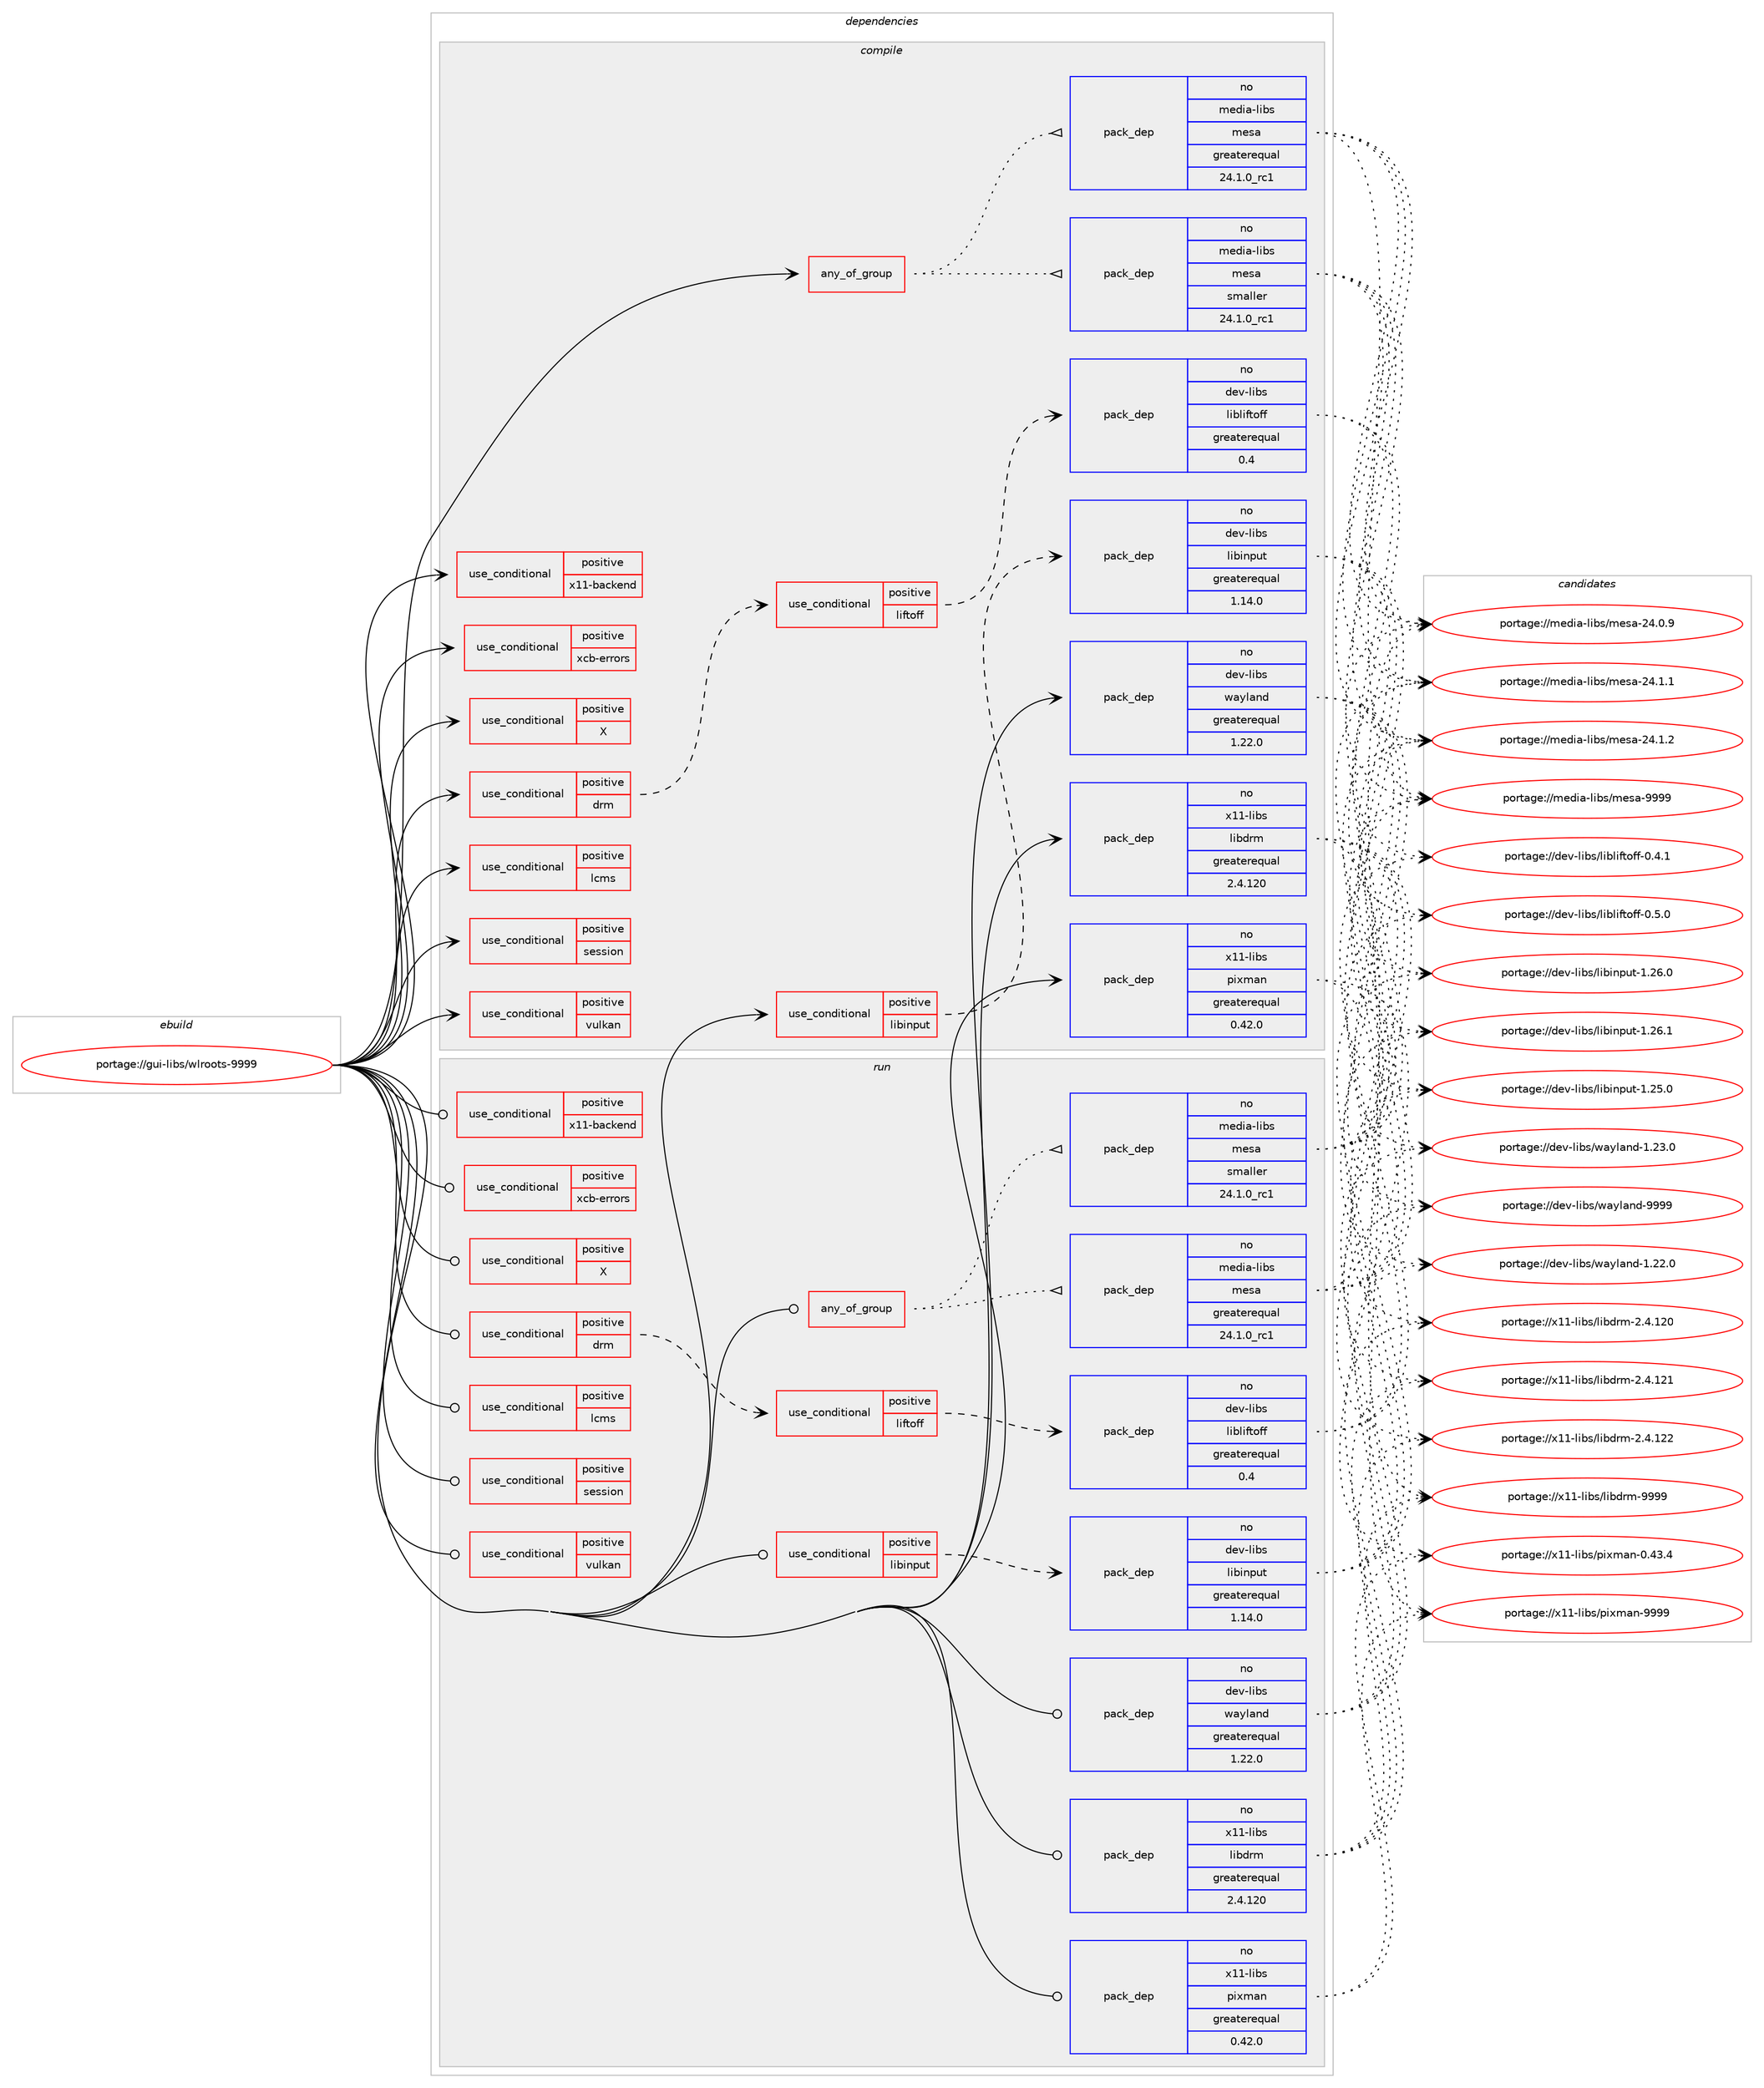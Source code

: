 digraph prolog {

# *************
# Graph options
# *************

newrank=true;
concentrate=true;
compound=true;
graph [rankdir=LR,fontname=Helvetica,fontsize=10,ranksep=1.5];#, ranksep=2.5, nodesep=0.2];
edge  [arrowhead=vee];
node  [fontname=Helvetica,fontsize=10];

# **********
# The ebuild
# **********

subgraph cluster_leftcol {
color=gray;
rank=same;
label=<<i>ebuild</i>>;
id [label="portage://gui-libs/wlroots-9999", color=red, width=4, href="../gui-libs/wlroots-9999.svg"];
}

# ****************
# The dependencies
# ****************

subgraph cluster_midcol {
color=gray;
label=<<i>dependencies</i>>;
subgraph cluster_compile {
fillcolor="#eeeeee";
style=filled;
label=<<i>compile</i>>;
subgraph any1414 {
dependency121779 [label=<<TABLE BORDER="0" CELLBORDER="1" CELLSPACING="0" CELLPADDING="4"><TR><TD CELLPADDING="10">any_of_group</TD></TR></TABLE>>, shape=none, color=red];subgraph pack55070 {
dependency121780 [label=<<TABLE BORDER="0" CELLBORDER="1" CELLSPACING="0" CELLPADDING="4" WIDTH="220"><TR><TD ROWSPAN="6" CELLPADDING="30">pack_dep</TD></TR><TR><TD WIDTH="110">no</TD></TR><TR><TD>media-libs</TD></TR><TR><TD>mesa</TD></TR><TR><TD>greaterequal</TD></TR><TR><TD>24.1.0_rc1</TD></TR></TABLE>>, shape=none, color=blue];
}
dependency121779:e -> dependency121780:w [weight=20,style="dotted",arrowhead="oinv"];
subgraph pack55071 {
dependency121781 [label=<<TABLE BORDER="0" CELLBORDER="1" CELLSPACING="0" CELLPADDING="4" WIDTH="220"><TR><TD ROWSPAN="6" CELLPADDING="30">pack_dep</TD></TR><TR><TD WIDTH="110">no</TD></TR><TR><TD>media-libs</TD></TR><TR><TD>mesa</TD></TR><TR><TD>smaller</TD></TR><TR><TD>24.1.0_rc1</TD></TR></TABLE>>, shape=none, color=blue];
}
dependency121779:e -> dependency121781:w [weight=20,style="dotted",arrowhead="oinv"];
}
id:e -> dependency121779:w [weight=20,style="solid",arrowhead="vee"];
subgraph cond65143 {
dependency121782 [label=<<TABLE BORDER="0" CELLBORDER="1" CELLSPACING="0" CELLPADDING="4"><TR><TD ROWSPAN="3" CELLPADDING="10">use_conditional</TD></TR><TR><TD>positive</TD></TR><TR><TD>X</TD></TR></TABLE>>, shape=none, color=red];
# *** BEGIN UNKNOWN DEPENDENCY TYPE (TODO) ***
# dependency121782 -> package_dependency(portage://gui-libs/wlroots-9999,install,no,x11-libs,libxcb,none,[,,],any_same_slot,[])
# *** END UNKNOWN DEPENDENCY TYPE (TODO) ***

# *** BEGIN UNKNOWN DEPENDENCY TYPE (TODO) ***
# dependency121782 -> package_dependency(portage://gui-libs/wlroots-9999,install,no,x11-libs,xcb-util-wm,none,[,,],[],[])
# *** END UNKNOWN DEPENDENCY TYPE (TODO) ***

# *** BEGIN UNKNOWN DEPENDENCY TYPE (TODO) ***
# dependency121782 -> package_dependency(portage://gui-libs/wlroots-9999,install,no,x11-base,xwayland,none,[,,],[],[])
# *** END UNKNOWN DEPENDENCY TYPE (TODO) ***

}
id:e -> dependency121782:w [weight=20,style="solid",arrowhead="vee"];
subgraph cond65144 {
dependency121783 [label=<<TABLE BORDER="0" CELLBORDER="1" CELLSPACING="0" CELLPADDING="4"><TR><TD ROWSPAN="3" CELLPADDING="10">use_conditional</TD></TR><TR><TD>positive</TD></TR><TR><TD>drm</TD></TR></TABLE>>, shape=none, color=red];
# *** BEGIN UNKNOWN DEPENDENCY TYPE (TODO) ***
# dependency121783 -> package_dependency(portage://gui-libs/wlroots-9999,install,no,media-libs,libdisplay-info,none,[,,],[],[])
# *** END UNKNOWN DEPENDENCY TYPE (TODO) ***

# *** BEGIN UNKNOWN DEPENDENCY TYPE (TODO) ***
# dependency121783 -> package_dependency(portage://gui-libs/wlroots-9999,install,no,sys-apps,hwdata,none,[,,],[],[])
# *** END UNKNOWN DEPENDENCY TYPE (TODO) ***

subgraph cond65145 {
dependency121784 [label=<<TABLE BORDER="0" CELLBORDER="1" CELLSPACING="0" CELLPADDING="4"><TR><TD ROWSPAN="3" CELLPADDING="10">use_conditional</TD></TR><TR><TD>positive</TD></TR><TR><TD>liftoff</TD></TR></TABLE>>, shape=none, color=red];
subgraph pack55072 {
dependency121785 [label=<<TABLE BORDER="0" CELLBORDER="1" CELLSPACING="0" CELLPADDING="4" WIDTH="220"><TR><TD ROWSPAN="6" CELLPADDING="30">pack_dep</TD></TR><TR><TD WIDTH="110">no</TD></TR><TR><TD>dev-libs</TD></TR><TR><TD>libliftoff</TD></TR><TR><TD>greaterequal</TD></TR><TR><TD>0.4</TD></TR></TABLE>>, shape=none, color=blue];
}
dependency121784:e -> dependency121785:w [weight=20,style="dashed",arrowhead="vee"];
}
dependency121783:e -> dependency121784:w [weight=20,style="dashed",arrowhead="vee"];
}
id:e -> dependency121783:w [weight=20,style="solid",arrowhead="vee"];
subgraph cond65146 {
dependency121786 [label=<<TABLE BORDER="0" CELLBORDER="1" CELLSPACING="0" CELLPADDING="4"><TR><TD ROWSPAN="3" CELLPADDING="10">use_conditional</TD></TR><TR><TD>positive</TD></TR><TR><TD>lcms</TD></TR></TABLE>>, shape=none, color=red];
# *** BEGIN UNKNOWN DEPENDENCY TYPE (TODO) ***
# dependency121786 -> package_dependency(portage://gui-libs/wlroots-9999,install,no,media-libs,lcms,none,[,,],[slot(2)],[])
# *** END UNKNOWN DEPENDENCY TYPE (TODO) ***

}
id:e -> dependency121786:w [weight=20,style="solid",arrowhead="vee"];
subgraph cond65147 {
dependency121787 [label=<<TABLE BORDER="0" CELLBORDER="1" CELLSPACING="0" CELLPADDING="4"><TR><TD ROWSPAN="3" CELLPADDING="10">use_conditional</TD></TR><TR><TD>positive</TD></TR><TR><TD>libinput</TD></TR></TABLE>>, shape=none, color=red];
subgraph pack55073 {
dependency121788 [label=<<TABLE BORDER="0" CELLBORDER="1" CELLSPACING="0" CELLPADDING="4" WIDTH="220"><TR><TD ROWSPAN="6" CELLPADDING="30">pack_dep</TD></TR><TR><TD WIDTH="110">no</TD></TR><TR><TD>dev-libs</TD></TR><TR><TD>libinput</TD></TR><TR><TD>greaterequal</TD></TR><TR><TD>1.14.0</TD></TR></TABLE>>, shape=none, color=blue];
}
dependency121787:e -> dependency121788:w [weight=20,style="dashed",arrowhead="vee"];
}
id:e -> dependency121787:w [weight=20,style="solid",arrowhead="vee"];
subgraph cond65148 {
dependency121789 [label=<<TABLE BORDER="0" CELLBORDER="1" CELLSPACING="0" CELLPADDING="4"><TR><TD ROWSPAN="3" CELLPADDING="10">use_conditional</TD></TR><TR><TD>positive</TD></TR><TR><TD>session</TD></TR></TABLE>>, shape=none, color=red];
# *** BEGIN UNKNOWN DEPENDENCY TYPE (TODO) ***
# dependency121789 -> package_dependency(portage://gui-libs/wlroots-9999,install,no,sys-auth,seatd,none,[,,],any_same_slot,[])
# *** END UNKNOWN DEPENDENCY TYPE (TODO) ***

# *** BEGIN UNKNOWN DEPENDENCY TYPE (TODO) ***
# dependency121789 -> package_dependency(portage://gui-libs/wlroots-9999,install,no,virtual,libudev,none,[,,],[],[])
# *** END UNKNOWN DEPENDENCY TYPE (TODO) ***

}
id:e -> dependency121789:w [weight=20,style="solid",arrowhead="vee"];
subgraph cond65149 {
dependency121790 [label=<<TABLE BORDER="0" CELLBORDER="1" CELLSPACING="0" CELLPADDING="4"><TR><TD ROWSPAN="3" CELLPADDING="10">use_conditional</TD></TR><TR><TD>positive</TD></TR><TR><TD>vulkan</TD></TR></TABLE>>, shape=none, color=red];
# *** BEGIN UNKNOWN DEPENDENCY TYPE (TODO) ***
# dependency121790 -> package_dependency(portage://gui-libs/wlroots-9999,install,no,dev-util,glslang,none,[,,],any_same_slot,[])
# *** END UNKNOWN DEPENDENCY TYPE (TODO) ***

# *** BEGIN UNKNOWN DEPENDENCY TYPE (TODO) ***
# dependency121790 -> package_dependency(portage://gui-libs/wlroots-9999,install,no,dev-util,vulkan-headers,none,[,,],[],[])
# *** END UNKNOWN DEPENDENCY TYPE (TODO) ***

# *** BEGIN UNKNOWN DEPENDENCY TYPE (TODO) ***
# dependency121790 -> package_dependency(portage://gui-libs/wlroots-9999,install,no,media-libs,vulkan-loader,none,[,,],[],[])
# *** END UNKNOWN DEPENDENCY TYPE (TODO) ***

}
id:e -> dependency121790:w [weight=20,style="solid",arrowhead="vee"];
subgraph cond65150 {
dependency121791 [label=<<TABLE BORDER="0" CELLBORDER="1" CELLSPACING="0" CELLPADDING="4"><TR><TD ROWSPAN="3" CELLPADDING="10">use_conditional</TD></TR><TR><TD>positive</TD></TR><TR><TD>x11-backend</TD></TR></TABLE>>, shape=none, color=red];
# *** BEGIN UNKNOWN DEPENDENCY TYPE (TODO) ***
# dependency121791 -> package_dependency(portage://gui-libs/wlroots-9999,install,no,x11-libs,libxcb,none,[,,],any_same_slot,[])
# *** END UNKNOWN DEPENDENCY TYPE (TODO) ***

# *** BEGIN UNKNOWN DEPENDENCY TYPE (TODO) ***
# dependency121791 -> package_dependency(portage://gui-libs/wlroots-9999,install,no,x11-libs,xcb-util-renderutil,none,[,,],[],[])
# *** END UNKNOWN DEPENDENCY TYPE (TODO) ***

}
id:e -> dependency121791:w [weight=20,style="solid",arrowhead="vee"];
subgraph cond65151 {
dependency121792 [label=<<TABLE BORDER="0" CELLBORDER="1" CELLSPACING="0" CELLPADDING="4"><TR><TD ROWSPAN="3" CELLPADDING="10">use_conditional</TD></TR><TR><TD>positive</TD></TR><TR><TD>xcb-errors</TD></TR></TABLE>>, shape=none, color=red];
# *** BEGIN UNKNOWN DEPENDENCY TYPE (TODO) ***
# dependency121792 -> package_dependency(portage://gui-libs/wlroots-9999,install,no,x11-libs,xcb-util-errors,none,[,,],[],[])
# *** END UNKNOWN DEPENDENCY TYPE (TODO) ***

}
id:e -> dependency121792:w [weight=20,style="solid",arrowhead="vee"];
subgraph pack55074 {
dependency121793 [label=<<TABLE BORDER="0" CELLBORDER="1" CELLSPACING="0" CELLPADDING="4" WIDTH="220"><TR><TD ROWSPAN="6" CELLPADDING="30">pack_dep</TD></TR><TR><TD WIDTH="110">no</TD></TR><TR><TD>dev-libs</TD></TR><TR><TD>wayland</TD></TR><TR><TD>greaterequal</TD></TR><TR><TD>1.22.0</TD></TR></TABLE>>, shape=none, color=blue];
}
id:e -> dependency121793:w [weight=20,style="solid",arrowhead="vee"];
# *** BEGIN UNKNOWN DEPENDENCY TYPE (TODO) ***
# id -> package_dependency(portage://gui-libs/wlroots-9999,install,no,media-libs,libglvnd,none,[,,],[],[])
# *** END UNKNOWN DEPENDENCY TYPE (TODO) ***

subgraph pack55075 {
dependency121794 [label=<<TABLE BORDER="0" CELLBORDER="1" CELLSPACING="0" CELLPADDING="4" WIDTH="220"><TR><TD ROWSPAN="6" CELLPADDING="30">pack_dep</TD></TR><TR><TD WIDTH="110">no</TD></TR><TR><TD>x11-libs</TD></TR><TR><TD>libdrm</TD></TR><TR><TD>greaterequal</TD></TR><TR><TD>2.4.120</TD></TR></TABLE>>, shape=none, color=blue];
}
id:e -> dependency121794:w [weight=20,style="solid",arrowhead="vee"];
# *** BEGIN UNKNOWN DEPENDENCY TYPE (TODO) ***
# id -> package_dependency(portage://gui-libs/wlroots-9999,install,no,x11-libs,libxkbcommon,none,[,,],[],[])
# *** END UNKNOWN DEPENDENCY TYPE (TODO) ***

subgraph pack55076 {
dependency121795 [label=<<TABLE BORDER="0" CELLBORDER="1" CELLSPACING="0" CELLPADDING="4" WIDTH="220"><TR><TD ROWSPAN="6" CELLPADDING="30">pack_dep</TD></TR><TR><TD WIDTH="110">no</TD></TR><TR><TD>x11-libs</TD></TR><TR><TD>pixman</TD></TR><TR><TD>greaterequal</TD></TR><TR><TD>0.42.0</TD></TR></TABLE>>, shape=none, color=blue];
}
id:e -> dependency121795:w [weight=20,style="solid",arrowhead="vee"];
}
subgraph cluster_compileandrun {
fillcolor="#eeeeee";
style=filled;
label=<<i>compile and run</i>>;
}
subgraph cluster_run {
fillcolor="#eeeeee";
style=filled;
label=<<i>run</i>>;
subgraph any1415 {
dependency121796 [label=<<TABLE BORDER="0" CELLBORDER="1" CELLSPACING="0" CELLPADDING="4"><TR><TD CELLPADDING="10">any_of_group</TD></TR></TABLE>>, shape=none, color=red];subgraph pack55077 {
dependency121797 [label=<<TABLE BORDER="0" CELLBORDER="1" CELLSPACING="0" CELLPADDING="4" WIDTH="220"><TR><TD ROWSPAN="6" CELLPADDING="30">pack_dep</TD></TR><TR><TD WIDTH="110">no</TD></TR><TR><TD>media-libs</TD></TR><TR><TD>mesa</TD></TR><TR><TD>greaterequal</TD></TR><TR><TD>24.1.0_rc1</TD></TR></TABLE>>, shape=none, color=blue];
}
dependency121796:e -> dependency121797:w [weight=20,style="dotted",arrowhead="oinv"];
subgraph pack55078 {
dependency121798 [label=<<TABLE BORDER="0" CELLBORDER="1" CELLSPACING="0" CELLPADDING="4" WIDTH="220"><TR><TD ROWSPAN="6" CELLPADDING="30">pack_dep</TD></TR><TR><TD WIDTH="110">no</TD></TR><TR><TD>media-libs</TD></TR><TR><TD>mesa</TD></TR><TR><TD>smaller</TD></TR><TR><TD>24.1.0_rc1</TD></TR></TABLE>>, shape=none, color=blue];
}
dependency121796:e -> dependency121798:w [weight=20,style="dotted",arrowhead="oinv"];
}
id:e -> dependency121796:w [weight=20,style="solid",arrowhead="odot"];
subgraph cond65152 {
dependency121799 [label=<<TABLE BORDER="0" CELLBORDER="1" CELLSPACING="0" CELLPADDING="4"><TR><TD ROWSPAN="3" CELLPADDING="10">use_conditional</TD></TR><TR><TD>positive</TD></TR><TR><TD>X</TD></TR></TABLE>>, shape=none, color=red];
# *** BEGIN UNKNOWN DEPENDENCY TYPE (TODO) ***
# dependency121799 -> package_dependency(portage://gui-libs/wlroots-9999,run,no,x11-libs,libxcb,none,[,,],any_same_slot,[])
# *** END UNKNOWN DEPENDENCY TYPE (TODO) ***

# *** BEGIN UNKNOWN DEPENDENCY TYPE (TODO) ***
# dependency121799 -> package_dependency(portage://gui-libs/wlroots-9999,run,no,x11-libs,xcb-util-wm,none,[,,],[],[])
# *** END UNKNOWN DEPENDENCY TYPE (TODO) ***

# *** BEGIN UNKNOWN DEPENDENCY TYPE (TODO) ***
# dependency121799 -> package_dependency(portage://gui-libs/wlroots-9999,run,no,x11-base,xwayland,none,[,,],[],[])
# *** END UNKNOWN DEPENDENCY TYPE (TODO) ***

}
id:e -> dependency121799:w [weight=20,style="solid",arrowhead="odot"];
subgraph cond65153 {
dependency121800 [label=<<TABLE BORDER="0" CELLBORDER="1" CELLSPACING="0" CELLPADDING="4"><TR><TD ROWSPAN="3" CELLPADDING="10">use_conditional</TD></TR><TR><TD>positive</TD></TR><TR><TD>drm</TD></TR></TABLE>>, shape=none, color=red];
# *** BEGIN UNKNOWN DEPENDENCY TYPE (TODO) ***
# dependency121800 -> package_dependency(portage://gui-libs/wlroots-9999,run,no,media-libs,libdisplay-info,none,[,,],[],[])
# *** END UNKNOWN DEPENDENCY TYPE (TODO) ***

# *** BEGIN UNKNOWN DEPENDENCY TYPE (TODO) ***
# dependency121800 -> package_dependency(portage://gui-libs/wlroots-9999,run,no,sys-apps,hwdata,none,[,,],[],[])
# *** END UNKNOWN DEPENDENCY TYPE (TODO) ***

subgraph cond65154 {
dependency121801 [label=<<TABLE BORDER="0" CELLBORDER="1" CELLSPACING="0" CELLPADDING="4"><TR><TD ROWSPAN="3" CELLPADDING="10">use_conditional</TD></TR><TR><TD>positive</TD></TR><TR><TD>liftoff</TD></TR></TABLE>>, shape=none, color=red];
subgraph pack55079 {
dependency121802 [label=<<TABLE BORDER="0" CELLBORDER="1" CELLSPACING="0" CELLPADDING="4" WIDTH="220"><TR><TD ROWSPAN="6" CELLPADDING="30">pack_dep</TD></TR><TR><TD WIDTH="110">no</TD></TR><TR><TD>dev-libs</TD></TR><TR><TD>libliftoff</TD></TR><TR><TD>greaterequal</TD></TR><TR><TD>0.4</TD></TR></TABLE>>, shape=none, color=blue];
}
dependency121801:e -> dependency121802:w [weight=20,style="dashed",arrowhead="vee"];
}
dependency121800:e -> dependency121801:w [weight=20,style="dashed",arrowhead="vee"];
}
id:e -> dependency121800:w [weight=20,style="solid",arrowhead="odot"];
subgraph cond65155 {
dependency121803 [label=<<TABLE BORDER="0" CELLBORDER="1" CELLSPACING="0" CELLPADDING="4"><TR><TD ROWSPAN="3" CELLPADDING="10">use_conditional</TD></TR><TR><TD>positive</TD></TR><TR><TD>lcms</TD></TR></TABLE>>, shape=none, color=red];
# *** BEGIN UNKNOWN DEPENDENCY TYPE (TODO) ***
# dependency121803 -> package_dependency(portage://gui-libs/wlroots-9999,run,no,media-libs,lcms,none,[,,],[slot(2)],[])
# *** END UNKNOWN DEPENDENCY TYPE (TODO) ***

}
id:e -> dependency121803:w [weight=20,style="solid",arrowhead="odot"];
subgraph cond65156 {
dependency121804 [label=<<TABLE BORDER="0" CELLBORDER="1" CELLSPACING="0" CELLPADDING="4"><TR><TD ROWSPAN="3" CELLPADDING="10">use_conditional</TD></TR><TR><TD>positive</TD></TR><TR><TD>libinput</TD></TR></TABLE>>, shape=none, color=red];
subgraph pack55080 {
dependency121805 [label=<<TABLE BORDER="0" CELLBORDER="1" CELLSPACING="0" CELLPADDING="4" WIDTH="220"><TR><TD ROWSPAN="6" CELLPADDING="30">pack_dep</TD></TR><TR><TD WIDTH="110">no</TD></TR><TR><TD>dev-libs</TD></TR><TR><TD>libinput</TD></TR><TR><TD>greaterequal</TD></TR><TR><TD>1.14.0</TD></TR></TABLE>>, shape=none, color=blue];
}
dependency121804:e -> dependency121805:w [weight=20,style="dashed",arrowhead="vee"];
}
id:e -> dependency121804:w [weight=20,style="solid",arrowhead="odot"];
subgraph cond65157 {
dependency121806 [label=<<TABLE BORDER="0" CELLBORDER="1" CELLSPACING="0" CELLPADDING="4"><TR><TD ROWSPAN="3" CELLPADDING="10">use_conditional</TD></TR><TR><TD>positive</TD></TR><TR><TD>session</TD></TR></TABLE>>, shape=none, color=red];
# *** BEGIN UNKNOWN DEPENDENCY TYPE (TODO) ***
# dependency121806 -> package_dependency(portage://gui-libs/wlroots-9999,run,no,sys-auth,seatd,none,[,,],any_same_slot,[])
# *** END UNKNOWN DEPENDENCY TYPE (TODO) ***

# *** BEGIN UNKNOWN DEPENDENCY TYPE (TODO) ***
# dependency121806 -> package_dependency(portage://gui-libs/wlroots-9999,run,no,virtual,libudev,none,[,,],[],[])
# *** END UNKNOWN DEPENDENCY TYPE (TODO) ***

}
id:e -> dependency121806:w [weight=20,style="solid",arrowhead="odot"];
subgraph cond65158 {
dependency121807 [label=<<TABLE BORDER="0" CELLBORDER="1" CELLSPACING="0" CELLPADDING="4"><TR><TD ROWSPAN="3" CELLPADDING="10">use_conditional</TD></TR><TR><TD>positive</TD></TR><TR><TD>vulkan</TD></TR></TABLE>>, shape=none, color=red];
# *** BEGIN UNKNOWN DEPENDENCY TYPE (TODO) ***
# dependency121807 -> package_dependency(portage://gui-libs/wlroots-9999,run,no,dev-util,glslang,none,[,,],any_same_slot,[])
# *** END UNKNOWN DEPENDENCY TYPE (TODO) ***

# *** BEGIN UNKNOWN DEPENDENCY TYPE (TODO) ***
# dependency121807 -> package_dependency(portage://gui-libs/wlroots-9999,run,no,dev-util,vulkan-headers,none,[,,],[],[])
# *** END UNKNOWN DEPENDENCY TYPE (TODO) ***

# *** BEGIN UNKNOWN DEPENDENCY TYPE (TODO) ***
# dependency121807 -> package_dependency(portage://gui-libs/wlroots-9999,run,no,media-libs,vulkan-loader,none,[,,],[],[])
# *** END UNKNOWN DEPENDENCY TYPE (TODO) ***

}
id:e -> dependency121807:w [weight=20,style="solid",arrowhead="odot"];
subgraph cond65159 {
dependency121808 [label=<<TABLE BORDER="0" CELLBORDER="1" CELLSPACING="0" CELLPADDING="4"><TR><TD ROWSPAN="3" CELLPADDING="10">use_conditional</TD></TR><TR><TD>positive</TD></TR><TR><TD>x11-backend</TD></TR></TABLE>>, shape=none, color=red];
# *** BEGIN UNKNOWN DEPENDENCY TYPE (TODO) ***
# dependency121808 -> package_dependency(portage://gui-libs/wlroots-9999,run,no,x11-libs,libxcb,none,[,,],any_same_slot,[])
# *** END UNKNOWN DEPENDENCY TYPE (TODO) ***

# *** BEGIN UNKNOWN DEPENDENCY TYPE (TODO) ***
# dependency121808 -> package_dependency(portage://gui-libs/wlroots-9999,run,no,x11-libs,xcb-util-renderutil,none,[,,],[],[])
# *** END UNKNOWN DEPENDENCY TYPE (TODO) ***

}
id:e -> dependency121808:w [weight=20,style="solid",arrowhead="odot"];
subgraph cond65160 {
dependency121809 [label=<<TABLE BORDER="0" CELLBORDER="1" CELLSPACING="0" CELLPADDING="4"><TR><TD ROWSPAN="3" CELLPADDING="10">use_conditional</TD></TR><TR><TD>positive</TD></TR><TR><TD>xcb-errors</TD></TR></TABLE>>, shape=none, color=red];
# *** BEGIN UNKNOWN DEPENDENCY TYPE (TODO) ***
# dependency121809 -> package_dependency(portage://gui-libs/wlroots-9999,run,no,x11-libs,xcb-util-errors,none,[,,],[],[])
# *** END UNKNOWN DEPENDENCY TYPE (TODO) ***

}
id:e -> dependency121809:w [weight=20,style="solid",arrowhead="odot"];
subgraph pack55081 {
dependency121810 [label=<<TABLE BORDER="0" CELLBORDER="1" CELLSPACING="0" CELLPADDING="4" WIDTH="220"><TR><TD ROWSPAN="6" CELLPADDING="30">pack_dep</TD></TR><TR><TD WIDTH="110">no</TD></TR><TR><TD>dev-libs</TD></TR><TR><TD>wayland</TD></TR><TR><TD>greaterequal</TD></TR><TR><TD>1.22.0</TD></TR></TABLE>>, shape=none, color=blue];
}
id:e -> dependency121810:w [weight=20,style="solid",arrowhead="odot"];
# *** BEGIN UNKNOWN DEPENDENCY TYPE (TODO) ***
# id -> package_dependency(portage://gui-libs/wlroots-9999,run,no,media-libs,libglvnd,none,[,,],[],[])
# *** END UNKNOWN DEPENDENCY TYPE (TODO) ***

subgraph pack55082 {
dependency121811 [label=<<TABLE BORDER="0" CELLBORDER="1" CELLSPACING="0" CELLPADDING="4" WIDTH="220"><TR><TD ROWSPAN="6" CELLPADDING="30">pack_dep</TD></TR><TR><TD WIDTH="110">no</TD></TR><TR><TD>x11-libs</TD></TR><TR><TD>libdrm</TD></TR><TR><TD>greaterequal</TD></TR><TR><TD>2.4.120</TD></TR></TABLE>>, shape=none, color=blue];
}
id:e -> dependency121811:w [weight=20,style="solid",arrowhead="odot"];
# *** BEGIN UNKNOWN DEPENDENCY TYPE (TODO) ***
# id -> package_dependency(portage://gui-libs/wlroots-9999,run,no,x11-libs,libxkbcommon,none,[,,],[],[])
# *** END UNKNOWN DEPENDENCY TYPE (TODO) ***

subgraph pack55083 {
dependency121812 [label=<<TABLE BORDER="0" CELLBORDER="1" CELLSPACING="0" CELLPADDING="4" WIDTH="220"><TR><TD ROWSPAN="6" CELLPADDING="30">pack_dep</TD></TR><TR><TD WIDTH="110">no</TD></TR><TR><TD>x11-libs</TD></TR><TR><TD>pixman</TD></TR><TR><TD>greaterequal</TD></TR><TR><TD>0.42.0</TD></TR></TABLE>>, shape=none, color=blue];
}
id:e -> dependency121812:w [weight=20,style="solid",arrowhead="odot"];
}
}

# **************
# The candidates
# **************

subgraph cluster_choices {
rank=same;
color=gray;
label=<<i>candidates</i>>;

subgraph choice55070 {
color=black;
nodesep=1;
choice109101100105974510810598115471091011159745505246484657 [label="portage://media-libs/mesa-24.0.9", color=red, width=4,href="../media-libs/mesa-24.0.9.svg"];
choice109101100105974510810598115471091011159745505246494649 [label="portage://media-libs/mesa-24.1.1", color=red, width=4,href="../media-libs/mesa-24.1.1.svg"];
choice109101100105974510810598115471091011159745505246494650 [label="portage://media-libs/mesa-24.1.2", color=red, width=4,href="../media-libs/mesa-24.1.2.svg"];
choice10910110010597451081059811547109101115974557575757 [label="portage://media-libs/mesa-9999", color=red, width=4,href="../media-libs/mesa-9999.svg"];
dependency121780:e -> choice109101100105974510810598115471091011159745505246484657:w [style=dotted,weight="100"];
dependency121780:e -> choice109101100105974510810598115471091011159745505246494649:w [style=dotted,weight="100"];
dependency121780:e -> choice109101100105974510810598115471091011159745505246494650:w [style=dotted,weight="100"];
dependency121780:e -> choice10910110010597451081059811547109101115974557575757:w [style=dotted,weight="100"];
}
subgraph choice55071 {
color=black;
nodesep=1;
choice109101100105974510810598115471091011159745505246484657 [label="portage://media-libs/mesa-24.0.9", color=red, width=4,href="../media-libs/mesa-24.0.9.svg"];
choice109101100105974510810598115471091011159745505246494649 [label="portage://media-libs/mesa-24.1.1", color=red, width=4,href="../media-libs/mesa-24.1.1.svg"];
choice109101100105974510810598115471091011159745505246494650 [label="portage://media-libs/mesa-24.1.2", color=red, width=4,href="../media-libs/mesa-24.1.2.svg"];
choice10910110010597451081059811547109101115974557575757 [label="portage://media-libs/mesa-9999", color=red, width=4,href="../media-libs/mesa-9999.svg"];
dependency121781:e -> choice109101100105974510810598115471091011159745505246484657:w [style=dotted,weight="100"];
dependency121781:e -> choice109101100105974510810598115471091011159745505246494649:w [style=dotted,weight="100"];
dependency121781:e -> choice109101100105974510810598115471091011159745505246494650:w [style=dotted,weight="100"];
dependency121781:e -> choice10910110010597451081059811547109101115974557575757:w [style=dotted,weight="100"];
}
subgraph choice55072 {
color=black;
nodesep=1;
choice10010111845108105981154710810598108105102116111102102454846524649 [label="portage://dev-libs/libliftoff-0.4.1", color=red, width=4,href="../dev-libs/libliftoff-0.4.1.svg"];
choice10010111845108105981154710810598108105102116111102102454846534648 [label="portage://dev-libs/libliftoff-0.5.0", color=red, width=4,href="../dev-libs/libliftoff-0.5.0.svg"];
dependency121785:e -> choice10010111845108105981154710810598108105102116111102102454846524649:w [style=dotted,weight="100"];
dependency121785:e -> choice10010111845108105981154710810598108105102116111102102454846534648:w [style=dotted,weight="100"];
}
subgraph choice55073 {
color=black;
nodesep=1;
choice1001011184510810598115471081059810511011211711645494650534648 [label="portage://dev-libs/libinput-1.25.0", color=red, width=4,href="../dev-libs/libinput-1.25.0.svg"];
choice1001011184510810598115471081059810511011211711645494650544648 [label="portage://dev-libs/libinput-1.26.0", color=red, width=4,href="../dev-libs/libinput-1.26.0.svg"];
choice1001011184510810598115471081059810511011211711645494650544649 [label="portage://dev-libs/libinput-1.26.1", color=red, width=4,href="../dev-libs/libinput-1.26.1.svg"];
dependency121788:e -> choice1001011184510810598115471081059810511011211711645494650534648:w [style=dotted,weight="100"];
dependency121788:e -> choice1001011184510810598115471081059810511011211711645494650544648:w [style=dotted,weight="100"];
dependency121788:e -> choice1001011184510810598115471081059810511011211711645494650544649:w [style=dotted,weight="100"];
}
subgraph choice55074 {
color=black;
nodesep=1;
choice100101118451081059811547119971211089711010045494650504648 [label="portage://dev-libs/wayland-1.22.0", color=red, width=4,href="../dev-libs/wayland-1.22.0.svg"];
choice100101118451081059811547119971211089711010045494650514648 [label="portage://dev-libs/wayland-1.23.0", color=red, width=4,href="../dev-libs/wayland-1.23.0.svg"];
choice10010111845108105981154711997121108971101004557575757 [label="portage://dev-libs/wayland-9999", color=red, width=4,href="../dev-libs/wayland-9999.svg"];
dependency121793:e -> choice100101118451081059811547119971211089711010045494650504648:w [style=dotted,weight="100"];
dependency121793:e -> choice100101118451081059811547119971211089711010045494650514648:w [style=dotted,weight="100"];
dependency121793:e -> choice10010111845108105981154711997121108971101004557575757:w [style=dotted,weight="100"];
}
subgraph choice55075 {
color=black;
nodesep=1;
choice1204949451081059811547108105981001141094550465246495048 [label="portage://x11-libs/libdrm-2.4.120", color=red, width=4,href="../x11-libs/libdrm-2.4.120.svg"];
choice1204949451081059811547108105981001141094550465246495049 [label="portage://x11-libs/libdrm-2.4.121", color=red, width=4,href="../x11-libs/libdrm-2.4.121.svg"];
choice1204949451081059811547108105981001141094550465246495050 [label="portage://x11-libs/libdrm-2.4.122", color=red, width=4,href="../x11-libs/libdrm-2.4.122.svg"];
choice1204949451081059811547108105981001141094557575757 [label="portage://x11-libs/libdrm-9999", color=red, width=4,href="../x11-libs/libdrm-9999.svg"];
dependency121794:e -> choice1204949451081059811547108105981001141094550465246495048:w [style=dotted,weight="100"];
dependency121794:e -> choice1204949451081059811547108105981001141094550465246495049:w [style=dotted,weight="100"];
dependency121794:e -> choice1204949451081059811547108105981001141094550465246495050:w [style=dotted,weight="100"];
dependency121794:e -> choice1204949451081059811547108105981001141094557575757:w [style=dotted,weight="100"];
}
subgraph choice55076 {
color=black;
nodesep=1;
choice12049494510810598115471121051201099711045484652514652 [label="portage://x11-libs/pixman-0.43.4", color=red, width=4,href="../x11-libs/pixman-0.43.4.svg"];
choice1204949451081059811547112105120109971104557575757 [label="portage://x11-libs/pixman-9999", color=red, width=4,href="../x11-libs/pixman-9999.svg"];
dependency121795:e -> choice12049494510810598115471121051201099711045484652514652:w [style=dotted,weight="100"];
dependency121795:e -> choice1204949451081059811547112105120109971104557575757:w [style=dotted,weight="100"];
}
subgraph choice55077 {
color=black;
nodesep=1;
choice109101100105974510810598115471091011159745505246484657 [label="portage://media-libs/mesa-24.0.9", color=red, width=4,href="../media-libs/mesa-24.0.9.svg"];
choice109101100105974510810598115471091011159745505246494649 [label="portage://media-libs/mesa-24.1.1", color=red, width=4,href="../media-libs/mesa-24.1.1.svg"];
choice109101100105974510810598115471091011159745505246494650 [label="portage://media-libs/mesa-24.1.2", color=red, width=4,href="../media-libs/mesa-24.1.2.svg"];
choice10910110010597451081059811547109101115974557575757 [label="portage://media-libs/mesa-9999", color=red, width=4,href="../media-libs/mesa-9999.svg"];
dependency121797:e -> choice109101100105974510810598115471091011159745505246484657:w [style=dotted,weight="100"];
dependency121797:e -> choice109101100105974510810598115471091011159745505246494649:w [style=dotted,weight="100"];
dependency121797:e -> choice109101100105974510810598115471091011159745505246494650:w [style=dotted,weight="100"];
dependency121797:e -> choice10910110010597451081059811547109101115974557575757:w [style=dotted,weight="100"];
}
subgraph choice55078 {
color=black;
nodesep=1;
choice109101100105974510810598115471091011159745505246484657 [label="portage://media-libs/mesa-24.0.9", color=red, width=4,href="../media-libs/mesa-24.0.9.svg"];
choice109101100105974510810598115471091011159745505246494649 [label="portage://media-libs/mesa-24.1.1", color=red, width=4,href="../media-libs/mesa-24.1.1.svg"];
choice109101100105974510810598115471091011159745505246494650 [label="portage://media-libs/mesa-24.1.2", color=red, width=4,href="../media-libs/mesa-24.1.2.svg"];
choice10910110010597451081059811547109101115974557575757 [label="portage://media-libs/mesa-9999", color=red, width=4,href="../media-libs/mesa-9999.svg"];
dependency121798:e -> choice109101100105974510810598115471091011159745505246484657:w [style=dotted,weight="100"];
dependency121798:e -> choice109101100105974510810598115471091011159745505246494649:w [style=dotted,weight="100"];
dependency121798:e -> choice109101100105974510810598115471091011159745505246494650:w [style=dotted,weight="100"];
dependency121798:e -> choice10910110010597451081059811547109101115974557575757:w [style=dotted,weight="100"];
}
subgraph choice55079 {
color=black;
nodesep=1;
choice10010111845108105981154710810598108105102116111102102454846524649 [label="portage://dev-libs/libliftoff-0.4.1", color=red, width=4,href="../dev-libs/libliftoff-0.4.1.svg"];
choice10010111845108105981154710810598108105102116111102102454846534648 [label="portage://dev-libs/libliftoff-0.5.0", color=red, width=4,href="../dev-libs/libliftoff-0.5.0.svg"];
dependency121802:e -> choice10010111845108105981154710810598108105102116111102102454846524649:w [style=dotted,weight="100"];
dependency121802:e -> choice10010111845108105981154710810598108105102116111102102454846534648:w [style=dotted,weight="100"];
}
subgraph choice55080 {
color=black;
nodesep=1;
choice1001011184510810598115471081059810511011211711645494650534648 [label="portage://dev-libs/libinput-1.25.0", color=red, width=4,href="../dev-libs/libinput-1.25.0.svg"];
choice1001011184510810598115471081059810511011211711645494650544648 [label="portage://dev-libs/libinput-1.26.0", color=red, width=4,href="../dev-libs/libinput-1.26.0.svg"];
choice1001011184510810598115471081059810511011211711645494650544649 [label="portage://dev-libs/libinput-1.26.1", color=red, width=4,href="../dev-libs/libinput-1.26.1.svg"];
dependency121805:e -> choice1001011184510810598115471081059810511011211711645494650534648:w [style=dotted,weight="100"];
dependency121805:e -> choice1001011184510810598115471081059810511011211711645494650544648:w [style=dotted,weight="100"];
dependency121805:e -> choice1001011184510810598115471081059810511011211711645494650544649:w [style=dotted,weight="100"];
}
subgraph choice55081 {
color=black;
nodesep=1;
choice100101118451081059811547119971211089711010045494650504648 [label="portage://dev-libs/wayland-1.22.0", color=red, width=4,href="../dev-libs/wayland-1.22.0.svg"];
choice100101118451081059811547119971211089711010045494650514648 [label="portage://dev-libs/wayland-1.23.0", color=red, width=4,href="../dev-libs/wayland-1.23.0.svg"];
choice10010111845108105981154711997121108971101004557575757 [label="portage://dev-libs/wayland-9999", color=red, width=4,href="../dev-libs/wayland-9999.svg"];
dependency121810:e -> choice100101118451081059811547119971211089711010045494650504648:w [style=dotted,weight="100"];
dependency121810:e -> choice100101118451081059811547119971211089711010045494650514648:w [style=dotted,weight="100"];
dependency121810:e -> choice10010111845108105981154711997121108971101004557575757:w [style=dotted,weight="100"];
}
subgraph choice55082 {
color=black;
nodesep=1;
choice1204949451081059811547108105981001141094550465246495048 [label="portage://x11-libs/libdrm-2.4.120", color=red, width=4,href="../x11-libs/libdrm-2.4.120.svg"];
choice1204949451081059811547108105981001141094550465246495049 [label="portage://x11-libs/libdrm-2.4.121", color=red, width=4,href="../x11-libs/libdrm-2.4.121.svg"];
choice1204949451081059811547108105981001141094550465246495050 [label="portage://x11-libs/libdrm-2.4.122", color=red, width=4,href="../x11-libs/libdrm-2.4.122.svg"];
choice1204949451081059811547108105981001141094557575757 [label="portage://x11-libs/libdrm-9999", color=red, width=4,href="../x11-libs/libdrm-9999.svg"];
dependency121811:e -> choice1204949451081059811547108105981001141094550465246495048:w [style=dotted,weight="100"];
dependency121811:e -> choice1204949451081059811547108105981001141094550465246495049:w [style=dotted,weight="100"];
dependency121811:e -> choice1204949451081059811547108105981001141094550465246495050:w [style=dotted,weight="100"];
dependency121811:e -> choice1204949451081059811547108105981001141094557575757:w [style=dotted,weight="100"];
}
subgraph choice55083 {
color=black;
nodesep=1;
choice12049494510810598115471121051201099711045484652514652 [label="portage://x11-libs/pixman-0.43.4", color=red, width=4,href="../x11-libs/pixman-0.43.4.svg"];
choice1204949451081059811547112105120109971104557575757 [label="portage://x11-libs/pixman-9999", color=red, width=4,href="../x11-libs/pixman-9999.svg"];
dependency121812:e -> choice12049494510810598115471121051201099711045484652514652:w [style=dotted,weight="100"];
dependency121812:e -> choice1204949451081059811547112105120109971104557575757:w [style=dotted,weight="100"];
}
}

}
